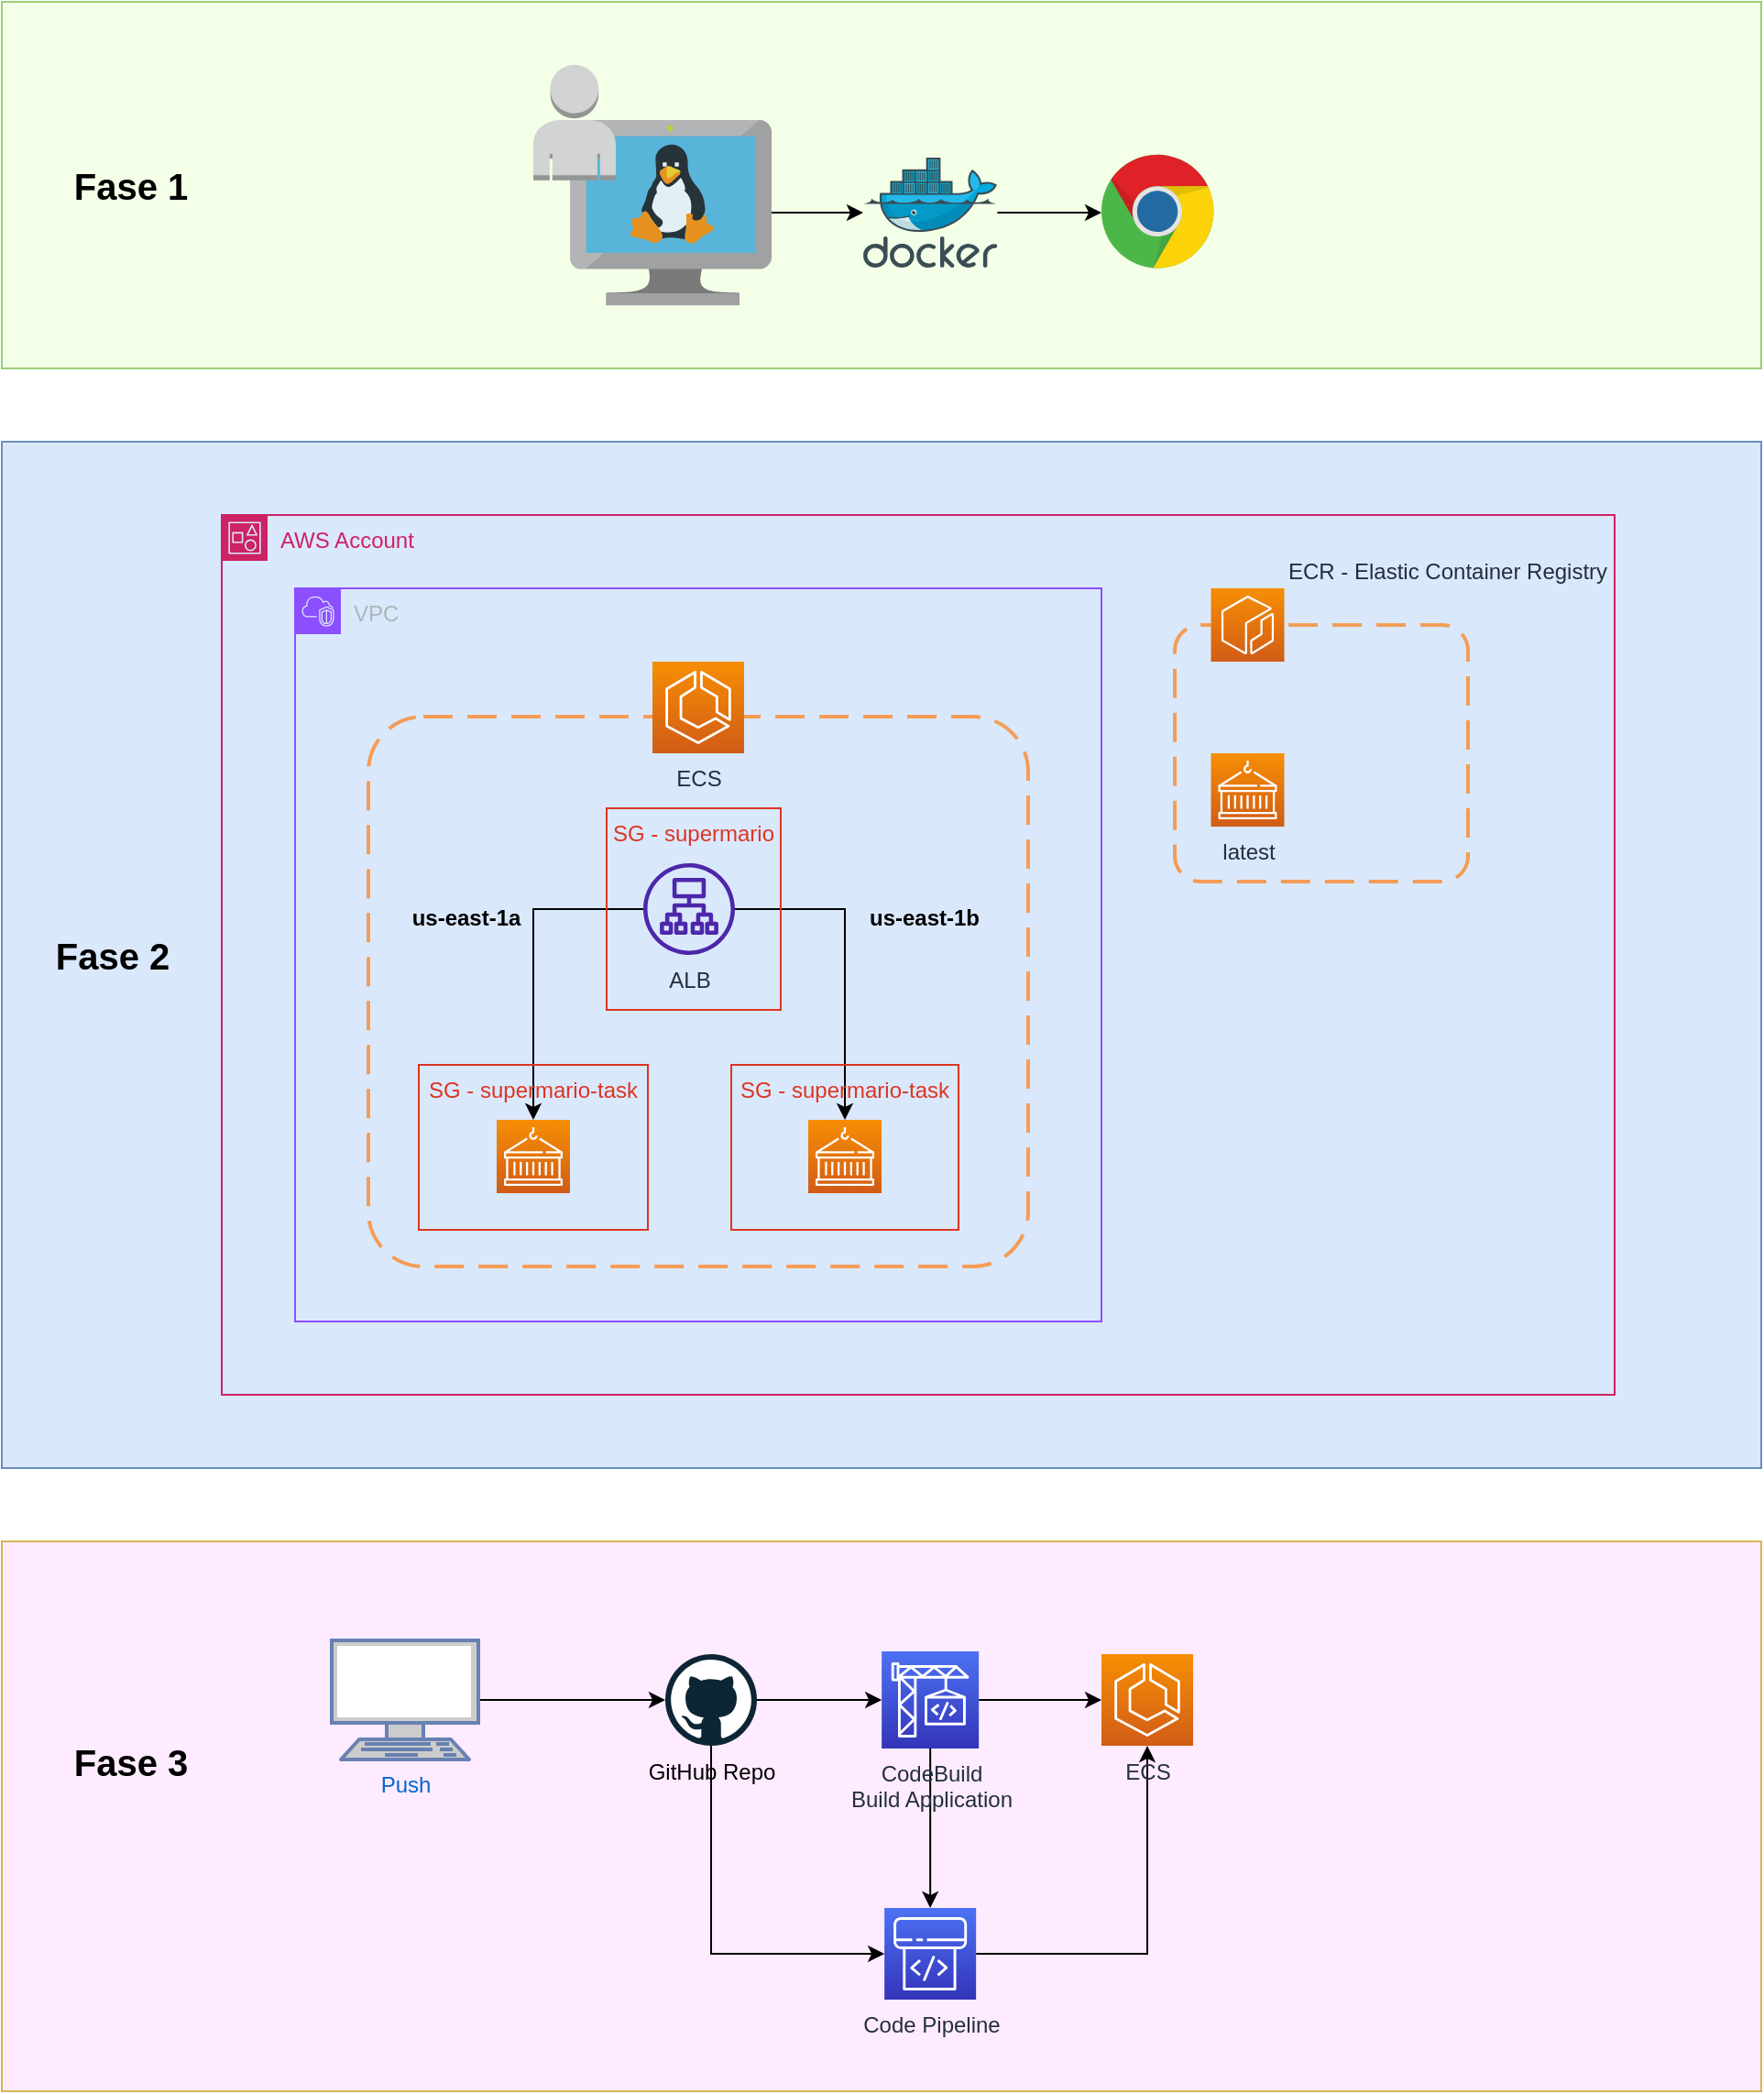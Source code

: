 <mxfile version="28.0.6" pages="2">
  <diagram id="BrJrjjEKVkcoQ1T-PrZV" name="Fases">
    <mxGraphModel dx="2239" dy="1996" grid="1" gridSize="10" guides="1" tooltips="1" connect="1" arrows="1" fold="1" page="1" pageScale="1" pageWidth="827" pageHeight="1169" math="0" shadow="0">
      <root>
        <mxCell id="0" />
        <mxCell id="1" parent="0" />
        <mxCell id="s3ry8LUShjWjXg6tLYgu-12" value="" style="rounded=0;whiteSpace=wrap;html=1;fillColor=#FFEBFF;strokeColor=#d6b656;" parent="1" vertex="1">
          <mxGeometry x="-160" y="640" width="960" height="300" as="geometry" />
        </mxCell>
        <mxCell id="s3ry8LUShjWjXg6tLYgu-3" value="" style="rounded=0;whiteSpace=wrap;html=1;fillColor=#dae8fc;strokeColor=#6c8ebf;" parent="1" vertex="1">
          <mxGeometry x="-160" y="40" width="960" height="560" as="geometry" />
        </mxCell>
        <mxCell id="s8pLwub7W7-3GUJLNyN4-1" value="AWS Account" style="points=[[0,0],[0.25,0],[0.5,0],[0.75,0],[1,0],[1,0.25],[1,0.5],[1,0.75],[1,1],[0.75,1],[0.5,1],[0.25,1],[0,1],[0,0.75],[0,0.5],[0,0.25]];outlineConnect=0;gradientColor=none;html=1;whiteSpace=wrap;fontSize=12;fontStyle=0;container=1;pointerEvents=0;collapsible=0;recursiveResize=0;shape=mxgraph.aws4.group;grIcon=mxgraph.aws4.group_account;strokeColor=#CD2264;fillColor=none;verticalAlign=top;align=left;spacingLeft=30;fontColor=#CD2264;dashed=0;" parent="1" vertex="1">
          <mxGeometry x="-40" y="80" width="760" height="480" as="geometry" />
        </mxCell>
        <mxCell id="s8pLwub7W7-3GUJLNyN4-13" value="" style="group" parent="s8pLwub7W7-3GUJLNyN4-1" vertex="1" connectable="0">
          <mxGeometry x="80" y="80" width="360" height="330" as="geometry" />
        </mxCell>
        <mxCell id="foSRxKPAqGgIMl6ztAjU-11" value="" style="rounded=1;arcSize=10;dashed=1;strokeColor=#F59D56;fillColor=none;gradientColor=none;dashPattern=8 4;strokeWidth=2;" parent="s8pLwub7W7-3GUJLNyN4-13" vertex="1">
          <mxGeometry y="30" width="360" height="300" as="geometry" />
        </mxCell>
        <mxCell id="foSRxKPAqGgIMl6ztAjU-8" style="edgeStyle=orthogonalEdgeStyle;rounded=0;orthogonalLoop=1;jettySize=auto;html=1;" parent="s8pLwub7W7-3GUJLNyN4-13" source="foSRxKPAqGgIMl6ztAjU-1" target="foSRxKPAqGgIMl6ztAjU-3" edge="1">
          <mxGeometry relative="1" as="geometry" />
        </mxCell>
        <mxCell id="foSRxKPAqGgIMl6ztAjU-9" style="edgeStyle=orthogonalEdgeStyle;rounded=0;orthogonalLoop=1;jettySize=auto;html=1;entryX=0.5;entryY=0;entryDx=0;entryDy=0;entryPerimeter=0;" parent="s8pLwub7W7-3GUJLNyN4-13" source="foSRxKPAqGgIMl6ztAjU-1" target="foSRxKPAqGgIMl6ztAjU-7" edge="1">
          <mxGeometry relative="1" as="geometry" />
        </mxCell>
        <mxCell id="foSRxKPAqGgIMl6ztAjU-1" value="ALB" style="sketch=0;outlineConnect=0;fontColor=#232F3E;gradientColor=none;fillColor=#4D27AA;strokeColor=none;dashed=0;verticalLabelPosition=bottom;verticalAlign=top;align=center;html=1;fontSize=12;fontStyle=0;aspect=fixed;pointerEvents=1;shape=mxgraph.aws4.application_load_balancer;" parent="s8pLwub7W7-3GUJLNyN4-13" vertex="1">
          <mxGeometry x="150" y="110" width="50" height="50" as="geometry" />
        </mxCell>
        <mxCell id="foSRxKPAqGgIMl6ztAjU-3" value="" style="sketch=0;points=[[0,0,0],[0.25,0,0],[0.5,0,0],[0.75,0,0],[1,0,0],[0,1,0],[0.25,1,0],[0.5,1,0],[0.75,1,0],[1,1,0],[0,0.25,0],[0,0.5,0],[0,0.75,0],[1,0.25,0],[1,0.5,0],[1,0.75,0]];outlineConnect=0;fontColor=#232F3E;gradientColor=#F78E04;gradientDirection=north;fillColor=#D05C17;strokeColor=#ffffff;dashed=0;verticalLabelPosition=bottom;verticalAlign=top;align=center;html=1;fontSize=12;fontStyle=0;aspect=fixed;shape=mxgraph.aws4.resourceIcon;resIcon=mxgraph.aws4.containers;" parent="s8pLwub7W7-3GUJLNyN4-13" vertex="1">
          <mxGeometry x="70" y="250" width="40" height="40" as="geometry" />
        </mxCell>
        <mxCell id="foSRxKPAqGgIMl6ztAjU-7" value="" style="sketch=0;points=[[0,0,0],[0.25,0,0],[0.5,0,0],[0.75,0,0],[1,0,0],[0,1,0],[0.25,1,0],[0.5,1,0],[0.75,1,0],[1,1,0],[0,0.25,0],[0,0.5,0],[0,0.75,0],[1,0.25,0],[1,0.5,0],[1,0.75,0]];outlineConnect=0;fontColor=#232F3E;gradientColor=#F78E04;gradientDirection=north;fillColor=#D05C17;strokeColor=#ffffff;dashed=0;verticalLabelPosition=bottom;verticalAlign=top;align=center;html=1;fontSize=12;fontStyle=0;aspect=fixed;shape=mxgraph.aws4.resourceIcon;resIcon=mxgraph.aws4.containers;" parent="s8pLwub7W7-3GUJLNyN4-13" vertex="1">
          <mxGeometry x="240" y="250" width="40" height="40" as="geometry" />
        </mxCell>
        <mxCell id="foSRxKPAqGgIMl6ztAjU-10" value="ECS" style="sketch=0;points=[[0,0,0],[0.25,0,0],[0.5,0,0],[0.75,0,0],[1,0,0],[0,1,0],[0.25,1,0],[0.5,1,0],[0.75,1,0],[1,1,0],[0,0.25,0],[0,0.5,0],[0,0.75,0],[1,0.25,0],[1,0.5,0],[1,0.75,0]];outlineConnect=0;fontColor=#232F3E;gradientColor=#F78E04;gradientDirection=north;fillColor=#D05C17;strokeColor=#ffffff;dashed=0;verticalLabelPosition=bottom;verticalAlign=top;align=center;html=1;fontSize=12;fontStyle=0;aspect=fixed;shape=mxgraph.aws4.resourceIcon;resIcon=mxgraph.aws4.ecs;" parent="s8pLwub7W7-3GUJLNyN4-13" vertex="1">
          <mxGeometry x="155" width="50" height="50" as="geometry" />
        </mxCell>
        <mxCell id="foSRxKPAqGgIMl6ztAjU-16" value="SG - supermario-task" style="fillColor=none;strokeColor=#DD3522;verticalAlign=top;fontStyle=0;fontColor=#DD3522;" parent="s8pLwub7W7-3GUJLNyN4-13" vertex="1">
          <mxGeometry x="27.5" y="220" width="125" height="90" as="geometry" />
        </mxCell>
        <mxCell id="foSRxKPAqGgIMl6ztAjU-18" value="SG - supermario" style="fillColor=none;strokeColor=#DD3522;verticalAlign=top;fontStyle=0;fontColor=#DD3522;" parent="s8pLwub7W7-3GUJLNyN4-13" vertex="1">
          <mxGeometry x="130" y="80" width="95" height="110" as="geometry" />
        </mxCell>
        <mxCell id="foSRxKPAqGgIMl6ztAjU-19" value="SG - supermario-task" style="fillColor=none;strokeColor=#DD3522;verticalAlign=top;fontStyle=0;fontColor=#DD3522;" parent="s8pLwub7W7-3GUJLNyN4-13" vertex="1">
          <mxGeometry x="198" y="220" width="124" height="90" as="geometry" />
        </mxCell>
        <mxCell id="_oasHLBDhFMtd5yTEiio-3" value="us-east-1a" style="text;html=1;align=center;verticalAlign=middle;resizable=0;points=[];autosize=1;strokeColor=none;fillColor=none;fontStyle=1" parent="s8pLwub7W7-3GUJLNyN4-13" vertex="1">
          <mxGeometry x="13" y="125" width="80" height="30" as="geometry" />
        </mxCell>
        <mxCell id="_oasHLBDhFMtd5yTEiio-4" value="us-east-1b" style="text;html=1;align=center;verticalAlign=middle;resizable=0;points=[];autosize=1;strokeColor=none;fillColor=none;fontStyle=1" parent="s8pLwub7W7-3GUJLNyN4-13" vertex="1">
          <mxGeometry x="263" y="125" width="80" height="30" as="geometry" />
        </mxCell>
        <mxCell id="s8pLwub7W7-3GUJLNyN4-2" value="VPC" style="points=[[0,0],[0.25,0],[0.5,0],[0.75,0],[1,0],[1,0.25],[1,0.5],[1,0.75],[1,1],[0.75,1],[0.5,1],[0.25,1],[0,1],[0,0.75],[0,0.5],[0,0.25]];outlineConnect=0;gradientColor=none;html=1;whiteSpace=wrap;fontSize=12;fontStyle=0;container=1;pointerEvents=0;collapsible=0;recursiveResize=0;shape=mxgraph.aws4.group;grIcon=mxgraph.aws4.group_vpc2;strokeColor=#8C4FFF;fillColor=none;verticalAlign=top;align=left;spacingLeft=30;fontColor=#AAB7B8;dashed=0;" parent="s8pLwub7W7-3GUJLNyN4-1" vertex="1">
          <mxGeometry x="40" y="40" width="440" height="400" as="geometry" />
        </mxCell>
        <mxCell id="s8pLwub7W7-3GUJLNyN4-11" value="" style="group" parent="s8pLwub7W7-3GUJLNyN4-1" vertex="1" connectable="0">
          <mxGeometry x="520" y="40" width="160" height="160" as="geometry" />
        </mxCell>
        <mxCell id="foSRxKPAqGgIMl6ztAjU-4" value="" style="rounded=1;arcSize=10;dashed=1;strokeColor=#F59D56;fillColor=none;gradientColor=none;dashPattern=8 4;strokeWidth=2;" parent="s8pLwub7W7-3GUJLNyN4-11" vertex="1">
          <mxGeometry y="20" width="160" height="140" as="geometry" />
        </mxCell>
        <mxCell id="foSRxKPAqGgIMl6ztAjU-5" value="latest" style="sketch=0;points=[[0,0,0],[0.25,0,0],[0.5,0,0],[0.75,0,0],[1,0,0],[0,1,0],[0.25,1,0],[0.5,1,0],[0.75,1,0],[1,1,0],[0,0.25,0],[0,0.5,0],[0,0.75,0],[1,0.25,0],[1,0.5,0],[1,0.75,0]];outlineConnect=0;fontColor=#232F3E;gradientColor=#F78E04;gradientDirection=north;fillColor=#D05C17;strokeColor=#ffffff;dashed=0;verticalLabelPosition=bottom;verticalAlign=top;align=center;html=1;fontSize=12;fontStyle=0;aspect=fixed;shape=mxgraph.aws4.resourceIcon;resIcon=mxgraph.aws4.containers;" parent="s8pLwub7W7-3GUJLNyN4-11" vertex="1">
          <mxGeometry x="19.75" y="90" width="40" height="40" as="geometry" />
        </mxCell>
        <mxCell id="foSRxKPAqGgIMl6ztAjU-21" value="ECR - Elastic Container Registry" style="sketch=0;points=[[0,0,0],[0.25,0,0],[0.5,0,0],[0.75,0,0],[1,0,0],[0,1,0],[0.25,1,0],[0.5,1,0],[0.75,1,0],[1,1,0],[0,0.25,0],[0,0.5,0],[0,0.75,0],[1,0.25,0],[1,0.5,0],[1,0.75,0]];outlineConnect=0;fontColor=#232F3E;gradientColor=#F78E04;gradientDirection=north;fillColor=#D05C17;strokeColor=#ffffff;dashed=0;verticalLabelPosition=top;verticalAlign=bottom;align=left;html=1;fontSize=12;fontStyle=0;aspect=fixed;shape=mxgraph.aws4.resourceIcon;resIcon=mxgraph.aws4.ecr;labelPosition=right;" parent="s8pLwub7W7-3GUJLNyN4-11" vertex="1">
          <mxGeometry x="19.75" width="40" height="40" as="geometry" />
        </mxCell>
        <mxCell id="s3ry8LUShjWjXg6tLYgu-2" value="" style="rounded=0;whiteSpace=wrap;html=1;fillColor=#F4FFE8;strokeColor=#97D077;" parent="1" vertex="1">
          <mxGeometry x="-160" y="-200" width="960" height="200" as="geometry" />
        </mxCell>
        <mxCell id="s8pLwub7W7-3GUJLNyN4-6" value="" style="group" parent="1" vertex="1" connectable="0">
          <mxGeometry x="130" y="-165.6" width="130" height="131.2" as="geometry" />
        </mxCell>
        <mxCell id="s8pLwub7W7-3GUJLNyN4-3" value="" style="image;sketch=0;aspect=fixed;html=1;points=[];align=center;fontSize=12;image=img/lib/mscae/VM_Linux.svg;" parent="s8pLwub7W7-3GUJLNyN4-6" vertex="1">
          <mxGeometry x="20" y="30" width="110" height="101.2" as="geometry" />
        </mxCell>
        <mxCell id="s8pLwub7W7-3GUJLNyN4-5" value="" style="outlineConnect=0;dashed=0;verticalLabelPosition=bottom;verticalAlign=top;align=center;html=1;shape=mxgraph.aws3.user;fillColor=#D2D3D3;gradientColor=none;" parent="s8pLwub7W7-3GUJLNyN4-6" vertex="1">
          <mxGeometry width="45" height="63" as="geometry" />
        </mxCell>
        <mxCell id="s8pLwub7W7-3GUJLNyN4-9" style="edgeStyle=orthogonalEdgeStyle;rounded=0;orthogonalLoop=1;jettySize=auto;html=1;" parent="1" source="s8pLwub7W7-3GUJLNyN4-7" target="s8pLwub7W7-3GUJLNyN4-8" edge="1">
          <mxGeometry relative="1" as="geometry" />
        </mxCell>
        <mxCell id="s8pLwub7W7-3GUJLNyN4-7" value="" style="image;sketch=0;aspect=fixed;html=1;points=[];align=center;fontSize=12;image=img/lib/mscae/Docker.svg;" parent="1" vertex="1">
          <mxGeometry x="310" y="-115" width="73.17" height="60" as="geometry" />
        </mxCell>
        <mxCell id="s8pLwub7W7-3GUJLNyN4-8" value="" style="dashed=0;outlineConnect=0;html=1;align=center;labelPosition=center;verticalLabelPosition=bottom;verticalAlign=top;shape=mxgraph.weblogos.chrome" parent="1" vertex="1">
          <mxGeometry x="440" y="-116.65" width="62" height="63.3" as="geometry" />
        </mxCell>
        <mxCell id="s8pLwub7W7-3GUJLNyN4-10" style="edgeStyle=orthogonalEdgeStyle;rounded=0;orthogonalLoop=1;jettySize=auto;html=1;" parent="1" source="s8pLwub7W7-3GUJLNyN4-3" target="s8pLwub7W7-3GUJLNyN4-7" edge="1">
          <mxGeometry relative="1" as="geometry" />
        </mxCell>
        <mxCell id="6aVgn_9kaDGADwPzCRcI-1" style="edgeStyle=orthogonalEdgeStyle;rounded=0;orthogonalLoop=1;jettySize=auto;html=1;" parent="1" source="6aVgn_9kaDGADwPzCRcI-11" target="6aVgn_9kaDGADwPzCRcI-3" edge="1">
          <mxGeometry relative="1" as="geometry">
            <mxPoint x="243" y="726.5" as="sourcePoint" />
          </mxGeometry>
        </mxCell>
        <mxCell id="6aVgn_9kaDGADwPzCRcI-2" style="edgeStyle=orthogonalEdgeStyle;rounded=0;orthogonalLoop=1;jettySize=auto;html=1;" parent="1" source="6aVgn_9kaDGADwPzCRcI-3" target="6aVgn_9kaDGADwPzCRcI-8" edge="1">
          <mxGeometry relative="1" as="geometry" />
        </mxCell>
        <mxCell id="s3ry8LUShjWjXg6tLYgu-10" style="edgeStyle=orthogonalEdgeStyle;rounded=0;orthogonalLoop=1;jettySize=auto;html=1;" parent="1" source="6aVgn_9kaDGADwPzCRcI-3" target="6aVgn_9kaDGADwPzCRcI-4" edge="1">
          <mxGeometry relative="1" as="geometry" />
        </mxCell>
        <mxCell id="6aVgn_9kaDGADwPzCRcI-3" value="CodeBuild&lt;br&gt;Build Application" style="sketch=0;points=[[0,0,0],[0.25,0,0],[0.5,0,0],[0.75,0,0],[1,0,0],[0,1,0],[0.25,1,0],[0.5,1,0],[0.75,1,0],[1,1,0],[0,0.25,0],[0,0.5,0],[0,0.75,0],[1,0.25,0],[1,0.5,0],[1,0.75,0]];outlineConnect=0;fontColor=#232F3E;gradientColor=#4D72F3;gradientDirection=north;fillColor=#3334B9;strokeColor=#ffffff;dashed=0;verticalLabelPosition=bottom;verticalAlign=top;align=center;html=1;fontSize=12;fontStyle=0;aspect=fixed;shape=mxgraph.aws4.resourceIcon;resIcon=mxgraph.aws4.codebuild;" parent="1" vertex="1">
          <mxGeometry x="320.08" y="700" width="53" height="53" as="geometry" />
        </mxCell>
        <mxCell id="s3ry8LUShjWjXg6tLYgu-11" style="edgeStyle=orthogonalEdgeStyle;rounded=0;orthogonalLoop=1;jettySize=auto;html=1;" parent="1" source="6aVgn_9kaDGADwPzCRcI-4" target="6aVgn_9kaDGADwPzCRcI-8" edge="1">
          <mxGeometry relative="1" as="geometry" />
        </mxCell>
        <mxCell id="6aVgn_9kaDGADwPzCRcI-4" value="Code Pipeline" style="sketch=0;points=[[0,0,0],[0.25,0,0],[0.5,0,0],[0.75,0,0],[1,0,0],[0,1,0],[0.25,1,0],[0.5,1,0],[0.75,1,0],[1,1,0],[0,0.25,0],[0,0.5,0],[0,0.75,0],[1,0.25,0],[1,0.5,0],[1,0.75,0]];outlineConnect=0;fontColor=#232F3E;gradientColor=#4D72F3;gradientDirection=north;fillColor=#3334B9;strokeColor=#ffffff;dashed=0;verticalLabelPosition=bottom;verticalAlign=top;align=center;html=1;fontSize=12;fontStyle=0;aspect=fixed;shape=mxgraph.aws4.resourceIcon;resIcon=mxgraph.aws4.codepipeline;" parent="1" vertex="1">
          <mxGeometry x="321.58" y="840" width="50" height="50" as="geometry" />
        </mxCell>
        <mxCell id="6aVgn_9kaDGADwPzCRcI-5" style="edgeStyle=orthogonalEdgeStyle;rounded=0;orthogonalLoop=1;jettySize=auto;html=1;" parent="1" source="6aVgn_9kaDGADwPzCRcI-6" target="6aVgn_9kaDGADwPzCRcI-11" edge="1">
          <mxGeometry relative="1" as="geometry">
            <mxPoint x="190" y="726.5" as="targetPoint" />
          </mxGeometry>
        </mxCell>
        <mxCell id="6aVgn_9kaDGADwPzCRcI-6" value="Push" style="fontColor=#0066CC;verticalAlign=top;verticalLabelPosition=bottom;labelPosition=center;align=center;html=1;outlineConnect=0;fillColor=#CCCCCC;strokeColor=#6881B3;gradientColor=none;gradientDirection=north;strokeWidth=2;shape=mxgraph.networks.terminal;" parent="1" vertex="1">
          <mxGeometry x="20" y="694" width="80" height="65" as="geometry" />
        </mxCell>
        <mxCell id="6aVgn_9kaDGADwPzCRcI-8" value="ECS" style="sketch=0;points=[[0,0,0],[0.25,0,0],[0.5,0,0],[0.75,0,0],[1,0,0],[0,1,0],[0.25,1,0],[0.5,1,0],[0.75,1,0],[1,1,0],[0,0.25,0],[0,0.5,0],[0,0.75,0],[1,0.25,0],[1,0.5,0],[1,0.75,0]];outlineConnect=0;fontColor=#232F3E;gradientColor=#F78E04;gradientDirection=north;fillColor=#D05C17;strokeColor=#ffffff;dashed=0;verticalLabelPosition=bottom;verticalAlign=top;align=center;html=1;fontSize=12;fontStyle=0;aspect=fixed;shape=mxgraph.aws4.resourceIcon;resIcon=mxgraph.aws4.ecs;" parent="1" vertex="1">
          <mxGeometry x="440" y="701.5" width="50" height="50" as="geometry" />
        </mxCell>
        <mxCell id="6aVgn_9kaDGADwPzCRcI-11" value="GitHub Repo" style="dashed=0;outlineConnect=0;html=1;align=center;labelPosition=center;verticalLabelPosition=bottom;verticalAlign=top;shape=mxgraph.weblogos.github" parent="1" vertex="1">
          <mxGeometry x="202" y="701.5" width="50" height="50" as="geometry" />
        </mxCell>
        <mxCell id="s3ry8LUShjWjXg6tLYgu-4" value="Fase 1" style="text;html=1;align=center;verticalAlign=middle;resizable=0;points=[];autosize=1;strokeColor=none;fillColor=none;fontStyle=1;fontSize=20;" parent="1" vertex="1">
          <mxGeometry x="-130" y="-120" width="80" height="40" as="geometry" />
        </mxCell>
        <mxCell id="s3ry8LUShjWjXg6tLYgu-5" value="Fase 2" style="text;html=1;align=center;verticalAlign=middle;resizable=0;points=[];autosize=1;strokeColor=none;fillColor=none;fontStyle=1;fontSize=20;" parent="1" vertex="1">
          <mxGeometry x="-140" y="300" width="80" height="40" as="geometry" />
        </mxCell>
        <mxCell id="s3ry8LUShjWjXg6tLYgu-6" value="Fase 3" style="text;html=1;align=center;verticalAlign=middle;resizable=0;points=[];autosize=1;strokeColor=none;fillColor=none;fontSize=20;fontStyle=1" parent="1" vertex="1">
          <mxGeometry x="-130" y="740" width="80" height="40" as="geometry" />
        </mxCell>
        <mxCell id="s3ry8LUShjWjXg6tLYgu-9" style="edgeStyle=orthogonalEdgeStyle;rounded=0;orthogonalLoop=1;jettySize=auto;html=1;entryX=0;entryY=0.5;entryDx=0;entryDy=0;entryPerimeter=0;" parent="1" source="6aVgn_9kaDGADwPzCRcI-11" target="6aVgn_9kaDGADwPzCRcI-4" edge="1">
          <mxGeometry relative="1" as="geometry">
            <Array as="points">
              <mxPoint x="227" y="865" />
            </Array>
          </mxGeometry>
        </mxCell>
      </root>
    </mxGraphModel>
  </diagram>
  <diagram id="QBg4E0cLtUdkUrojdkTL" name="ALB">
    <mxGraphModel dx="1412" dy="827" grid="1" gridSize="10" guides="1" tooltips="1" connect="1" arrows="1" fold="1" page="1" pageScale="1" pageWidth="827" pageHeight="1169" math="0" shadow="0">
      <root>
        <mxCell id="0" />
        <mxCell id="1" parent="0" />
        <mxCell id="KKiN3i_u4GB2Xhn-kEz2-14" value="Security group" style="fillColor=none;strokeColor=#DD3522;verticalAlign=top;fontStyle=0;fontColor=#DD3522;" parent="1" vertex="1">
          <mxGeometry x="368" y="530" width="130" height="130" as="geometry" />
        </mxCell>
        <mxCell id="KKiN3i_u4GB2Xhn-kEz2-2" value="Security group" style="fillColor=none;strokeColor=#DD3522;verticalAlign=top;fontStyle=0;fontColor=#DD3522;" parent="1" vertex="1">
          <mxGeometry x="270" y="700" width="320" height="100" as="geometry" />
        </mxCell>
        <mxCell id="KKiN3i_u4GB2Xhn-kEz2-3" value="ALB Listener: 80 e 443" style="sketch=0;outlineConnect=0;fontColor=#232F3E;gradientColor=none;fillColor=#4D27AA;strokeColor=none;dashed=0;verticalLabelPosition=bottom;verticalAlign=top;align=center;html=1;fontSize=12;fontStyle=0;aspect=fixed;pointerEvents=1;shape=mxgraph.aws4.application_load_balancer;" parent="1" vertex="1">
          <mxGeometry x="403" y="565" width="60" height="60" as="geometry" />
        </mxCell>
        <mxCell id="KKiN3i_u4GB2Xhn-kEz2-4" value="" style="sketch=0;points=[[0,0,0],[0.25,0,0],[0.5,0,0],[0.75,0,0],[1,0,0],[0,1,0],[0.25,1,0],[0.5,1,0],[0.75,1,0],[1,1,0],[0,0.25,0],[0,0.5,0],[0,0.75,0],[1,0.25,0],[1,0.5,0],[1,0.75,0]];outlineConnect=0;fontColor=#232F3E;gradientColor=#F78E04;gradientDirection=north;fillColor=#D05C17;strokeColor=#ffffff;dashed=0;verticalLabelPosition=bottom;verticalAlign=top;align=center;html=1;fontSize=12;fontStyle=0;aspect=fixed;shape=mxgraph.aws4.resourceIcon;resIcon=mxgraph.aws4.containers;" parent="1" vertex="1">
          <mxGeometry x="300" y="730" width="40" height="40" as="geometry" />
        </mxCell>
        <mxCell id="KKiN3i_u4GB2Xhn-kEz2-5" style="edgeStyle=orthogonalEdgeStyle;rounded=0;orthogonalLoop=1;jettySize=auto;html=1;" parent="1" source="KKiN3i_u4GB2Xhn-kEz2-3" target="KKiN3i_u4GB2Xhn-kEz2-4" edge="1">
          <mxGeometry relative="1" as="geometry" />
        </mxCell>
        <mxCell id="KKiN3i_u4GB2Xhn-kEz2-6" value="LIstener: 8080" style="sketch=0;points=[[0,0,0],[0.25,0,0],[0.5,0,0],[0.75,0,0],[1,0,0],[0,1,0],[0.25,1,0],[0.5,1,0],[0.75,1,0],[1,1,0],[0,0.25,0],[0,0.5,0],[0,0.75,0],[1,0.25,0],[1,0.5,0],[1,0.75,0]];outlineConnect=0;fontColor=#232F3E;gradientColor=#F78E04;gradientDirection=north;fillColor=#D05C17;strokeColor=#ffffff;dashed=0;verticalLabelPosition=bottom;verticalAlign=top;align=center;html=1;fontSize=12;fontStyle=0;aspect=fixed;shape=mxgraph.aws4.resourceIcon;resIcon=mxgraph.aws4.containers;" parent="1" vertex="1">
          <mxGeometry x="520" y="730" width="40" height="40" as="geometry" />
        </mxCell>
        <mxCell id="KKiN3i_u4GB2Xhn-kEz2-7" style="edgeStyle=orthogonalEdgeStyle;rounded=0;orthogonalLoop=1;jettySize=auto;html=1;" parent="1" source="KKiN3i_u4GB2Xhn-kEz2-3" target="KKiN3i_u4GB2Xhn-kEz2-6" edge="1">
          <mxGeometry relative="1" as="geometry" />
        </mxCell>
        <mxCell id="KKiN3i_u4GB2Xhn-kEz2-10" style="edgeStyle=orthogonalEdgeStyle;rounded=0;orthogonalLoop=1;jettySize=auto;html=1;" parent="1" source="KKiN3i_u4GB2Xhn-kEz2-11" target="KKiN3i_u4GB2Xhn-kEz2-3" edge="1">
          <mxGeometry relative="1" as="geometry" />
        </mxCell>
        <mxCell id="KKiN3i_u4GB2Xhn-kEz2-11" value="" style="aspect=fixed;perimeter=ellipsePerimeter;html=1;align=center;shadow=0;dashed=0;spacingTop=3;image;image=img/lib/active_directory/users.svg;" parent="1" vertex="1">
          <mxGeometry x="416.5" y="390" width="33" height="50" as="geometry" />
        </mxCell>
        <mxCell id="KKiN3i_u4GB2Xhn-kEz2-12" value="bootcamp.xpedu.com.br" style="text;html=1;align=center;verticalAlign=middle;resizable=0;points=[];autosize=1;strokeColor=none;fillColor=none;" parent="1" vertex="1">
          <mxGeometry x="454.5" y="400" width="150" height="30" as="geometry" />
        </mxCell>
        <mxCell id="sEHgV1a20nYmH6d5ddh5-5" style="edgeStyle=orthogonalEdgeStyle;rounded=0;orthogonalLoop=1;jettySize=auto;html=1;" parent="1" source="KKiN3i_u4GB2Xhn-kEz2-13" target="sEHgV1a20nYmH6d5ddh5-4" edge="1">
          <mxGeometry relative="1" as="geometry" />
        </mxCell>
        <mxCell id="KKiN3i_u4GB2Xhn-kEz2-13" value="8080" style="text;html=1;align=center;verticalAlign=middle;resizable=0;points=[];autosize=1;strokeColor=none;fillColor=none;fontSize=15;fontStyle=1" parent="1" vertex="1">
          <mxGeometry x="394" y="735" width="60" height="30" as="geometry" />
        </mxCell>
        <mxCell id="KKiN3i_u4GB2Xhn-kEz2-15" value="&lt;b&gt;&lt;font style=&quot;font-size: 15px;&quot;&gt;80&lt;br&gt;443&lt;br&gt;&lt;/font&gt;&lt;/b&gt;" style="text;html=1;align=left;verticalAlign=middle;resizable=0;points=[];autosize=1;strokeColor=none;fillColor=none;" parent="1" vertex="1">
          <mxGeometry x="520" y="510" width="50" height="50" as="geometry" />
        </mxCell>
        <mxCell id="sEHgV1a20nYmH6d5ddh5-4" value="172.31.0.0/16" style="text;html=1;align=center;verticalAlign=middle;resizable=0;points=[];autosize=1;strokeColor=none;fillColor=none;fontStyle=1;fontSize=15;" parent="1" vertex="1">
          <mxGeometry x="364" y="858" width="120" height="30" as="geometry" />
        </mxCell>
      </root>
    </mxGraphModel>
  </diagram>
</mxfile>
